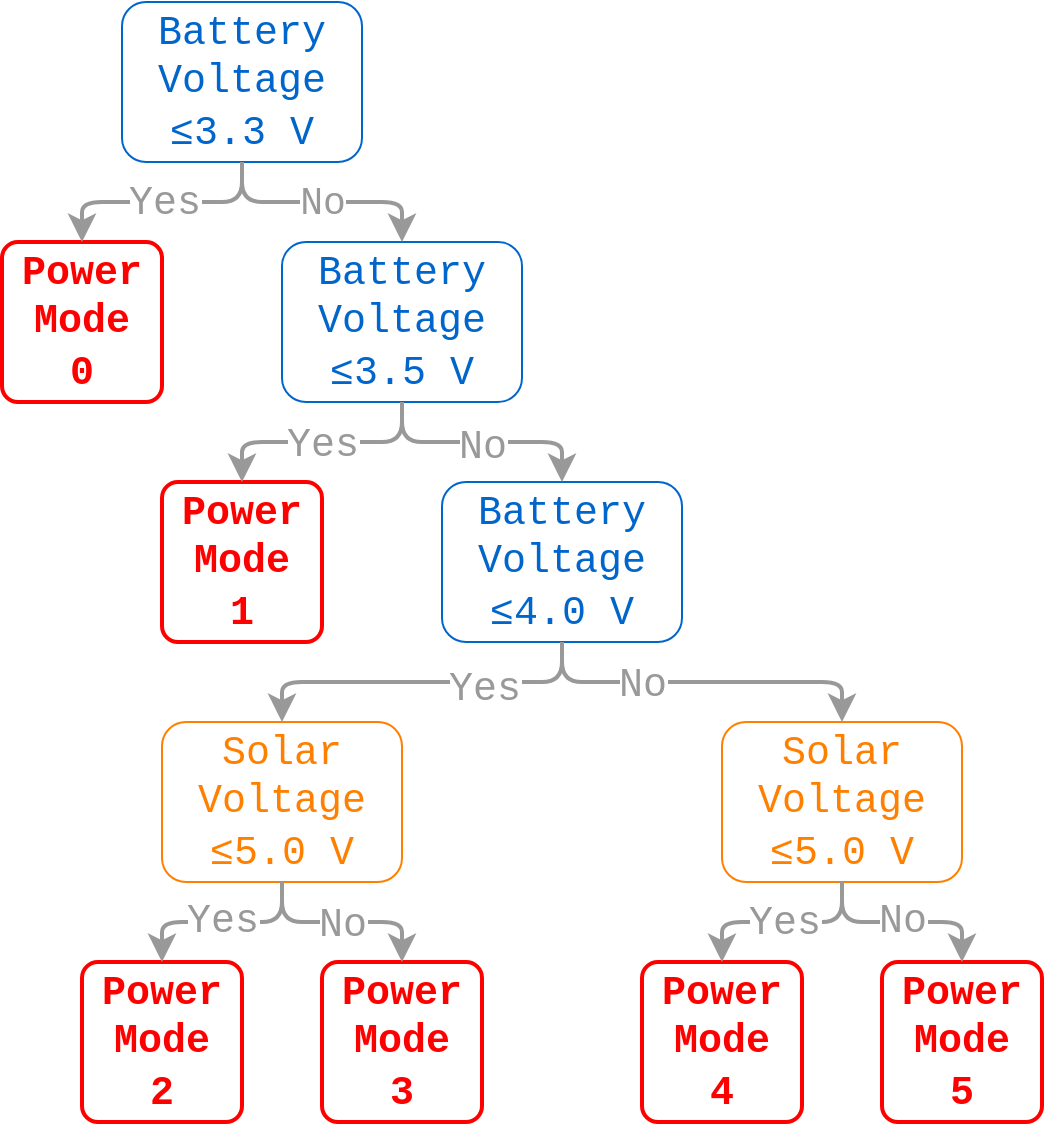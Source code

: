 <mxfile version="24.8.4">
  <diagram name="Page-1" id="YJ1gJco4E9joKAYn7xAS">
    <mxGraphModel dx="1807" dy="1155" grid="1" gridSize="10" guides="1" tooltips="1" connect="1" arrows="1" fold="1" page="1" pageScale="1" pageWidth="1169" pageHeight="827" math="0" shadow="0">
      <root>
        <mxCell id="0" />
        <mxCell id="1" parent="0" />
        <mxCell id="ZzBclUYQci2NFeaBZxFk-1" value="&lt;font color=&quot;#0066cc&quot; face=&quot;Courier New&quot; style=&quot;font-size: 20px;&quot;&gt;Battery Voltage&lt;br&gt;&lt;/font&gt;&lt;div style=&quot;font-size: 20px;&quot;&gt;&lt;font color=&quot;#0066cc&quot; style=&quot;font-size: 20px;&quot;&gt;&lt;span style=&quot;background-color: initial;&quot;&gt;&lt;font style=&quot;font-size: 20px;&quot; face=&quot;Courier New&quot;&gt;≤&lt;/font&gt;&lt;/span&gt;&lt;font face=&quot;Courier New&quot; style=&quot;font-size: 20px;&quot;&gt;3.3 V&lt;/font&gt;&lt;/font&gt;&lt;/div&gt;" style="rounded=1;whiteSpace=wrap;html=1;strokeColor=#0066CC;" parent="1" vertex="1">
          <mxGeometry x="140" y="40" width="120" height="80" as="geometry" />
        </mxCell>
        <mxCell id="ZzBclUYQci2NFeaBZxFk-15" value="&lt;font color=&quot;#ff0000&quot; face=&quot;Courier New&quot; style=&quot;font-size: 20px;&quot;&gt;&lt;b&gt;Power&lt;/b&gt;&lt;/font&gt;&lt;div&gt;&lt;span style=&quot;font-size: 20px; font-family: &amp;quot;Courier New&amp;quot;; background-color: initial;&quot;&gt;&lt;b&gt;&lt;font color=&quot;#ff0000&quot;&gt;Mode&lt;/font&gt;&lt;/b&gt;&lt;/span&gt;&lt;div style=&quot;font-size: 20px;&quot;&gt;&lt;font face=&quot;Courier New&quot; color=&quot;#ff0000&quot;&gt;&lt;b&gt;0&lt;/b&gt;&lt;/font&gt;&lt;/div&gt;&lt;/div&gt;" style="whiteSpace=wrap;html=1;aspect=fixed;rounded=1;arcSize=10;strokeColor=#FF0000;strokeWidth=2;" parent="1" vertex="1">
          <mxGeometry x="80" y="160" width="80" height="80" as="geometry" />
        </mxCell>
        <mxCell id="ZzBclUYQci2NFeaBZxFk-16" value="&lt;font color=&quot;#ff0000&quot; face=&quot;Courier New&quot; style=&quot;font-size: 20px;&quot;&gt;&lt;b&gt;Power&lt;/b&gt;&lt;/font&gt;&lt;div&gt;&lt;span style=&quot;font-size: 20px; font-family: &amp;quot;Courier New&amp;quot;; background-color: initial;&quot;&gt;&lt;b&gt;&lt;font color=&quot;#ff0000&quot;&gt;Mode&lt;/font&gt;&lt;/b&gt;&lt;/span&gt;&lt;div style=&quot;font-size: 20px;&quot;&gt;&lt;font face=&quot;Courier New&quot; color=&quot;#ff0000&quot;&gt;&lt;b&gt;1&lt;/b&gt;&lt;/font&gt;&lt;/div&gt;&lt;/div&gt;" style="whiteSpace=wrap;html=1;aspect=fixed;rounded=1;arcSize=10;strokeColor=#FF0000;strokeWidth=2;" parent="1" vertex="1">
          <mxGeometry x="160" y="280" width="80" height="80" as="geometry" />
        </mxCell>
        <mxCell id="ZzBclUYQci2NFeaBZxFk-17" value="&lt;font color=&quot;#0066cc&quot; face=&quot;Courier New&quot; style=&quot;font-size: 20px;&quot;&gt;Battery Voltage&lt;br&gt;&lt;/font&gt;&lt;div style=&quot;font-size: 20px;&quot;&gt;&lt;font color=&quot;#0066cc&quot; style=&quot;font-size: 20px;&quot;&gt;&lt;span style=&quot;background-color: initial;&quot;&gt;&lt;font style=&quot;font-size: 20px;&quot; face=&quot;Courier New&quot;&gt;≤&lt;/font&gt;&lt;/span&gt;&lt;font face=&quot;Courier New&quot; style=&quot;font-size: 20px;&quot;&gt;3.5 V&lt;/font&gt;&lt;/font&gt;&lt;/div&gt;" style="rounded=1;whiteSpace=wrap;html=1;strokeColor=#0066CC;" parent="1" vertex="1">
          <mxGeometry x="220" y="160" width="120" height="80" as="geometry" />
        </mxCell>
        <mxCell id="ZzBclUYQci2NFeaBZxFk-18" value="&lt;font color=&quot;#0066cc&quot; face=&quot;Courier New&quot; style=&quot;font-size: 20px;&quot;&gt;Battery Voltage&lt;br&gt;&lt;/font&gt;&lt;div style=&quot;font-size: 20px;&quot;&gt;&lt;font color=&quot;#0066cc&quot; style=&quot;font-size: 20px;&quot;&gt;&lt;span style=&quot;background-color: initial;&quot;&gt;&lt;font style=&quot;font-size: 20px;&quot; face=&quot;Courier New&quot;&gt;≤&lt;/font&gt;&lt;/span&gt;&lt;font face=&quot;Courier New&quot; style=&quot;font-size: 20px;&quot;&gt;4.0 V&lt;/font&gt;&lt;/font&gt;&lt;/div&gt;" style="rounded=1;whiteSpace=wrap;html=1;strokeColor=#0066CC;" parent="1" vertex="1">
          <mxGeometry x="300" y="280" width="120" height="80" as="geometry" />
        </mxCell>
        <mxCell id="ZzBclUYQci2NFeaBZxFk-19" value="&lt;font color=&quot;#ff8000&quot; face=&quot;Courier New&quot; style=&quot;font-size: 20px;&quot;&gt;Solar Voltage&lt;br&gt;&lt;/font&gt;&lt;div style=&quot;font-size: 20px;&quot;&gt;&lt;font color=&quot;#ff8000&quot; style=&quot;font-size: 20px;&quot;&gt;&lt;span style=&quot;background-color: initial;&quot;&gt;&lt;font style=&quot;font-size: 20px;&quot; face=&quot;Courier New&quot;&gt;≤5.0&lt;/font&gt;&lt;/span&gt;&lt;font face=&quot;Courier New&quot; style=&quot;font-size: 20px;&quot;&gt;&amp;nbsp;V&lt;/font&gt;&lt;/font&gt;&lt;/div&gt;" style="rounded=1;whiteSpace=wrap;html=1;strokeColor=#FF8000;" parent="1" vertex="1">
          <mxGeometry x="160" y="400" width="120" height="80" as="geometry" />
        </mxCell>
        <mxCell id="ZzBclUYQci2NFeaBZxFk-20" value="&lt;font color=&quot;#ff8000&quot; face=&quot;Courier New&quot; style=&quot;font-size: 20px;&quot;&gt;Solar Voltage&lt;br&gt;&lt;/font&gt;&lt;div style=&quot;font-size: 20px;&quot;&gt;&lt;font color=&quot;#ff8000&quot; style=&quot;font-size: 20px;&quot;&gt;&lt;span style=&quot;background-color: initial;&quot;&gt;&lt;font style=&quot;font-size: 20px;&quot; face=&quot;Courier New&quot;&gt;≤5&lt;/font&gt;&lt;/span&gt;&lt;font face=&quot;Courier New&quot; style=&quot;font-size: 20px;&quot;&gt;.0 V&lt;/font&gt;&lt;/font&gt;&lt;/div&gt;" style="rounded=1;whiteSpace=wrap;html=1;strokeColor=#FF8000;" parent="1" vertex="1">
          <mxGeometry x="440" y="400" width="120" height="80" as="geometry" />
        </mxCell>
        <mxCell id="ZzBclUYQci2NFeaBZxFk-21" value="&lt;font color=&quot;#ff0000&quot; face=&quot;Courier New&quot; style=&quot;font-size: 20px;&quot;&gt;&lt;b&gt;Power&lt;/b&gt;&lt;/font&gt;&lt;div&gt;&lt;span style=&quot;font-size: 20px; font-family: &amp;quot;Courier New&amp;quot;; background-color: initial;&quot;&gt;&lt;b&gt;&lt;font color=&quot;#ff0000&quot;&gt;Mode&lt;/font&gt;&lt;/b&gt;&lt;/span&gt;&lt;div style=&quot;font-size: 20px;&quot;&gt;&lt;font face=&quot;Courier New&quot; color=&quot;#ff0000&quot;&gt;&lt;b&gt;2&lt;/b&gt;&lt;/font&gt;&lt;/div&gt;&lt;/div&gt;" style="whiteSpace=wrap;html=1;aspect=fixed;rounded=1;arcSize=10;strokeColor=#FF0000;strokeWidth=2;" parent="1" vertex="1">
          <mxGeometry x="120" y="520" width="80" height="80" as="geometry" />
        </mxCell>
        <mxCell id="ZzBclUYQci2NFeaBZxFk-22" value="&lt;font color=&quot;#ff0000&quot; face=&quot;Courier New&quot; style=&quot;font-size: 20px;&quot;&gt;&lt;b&gt;Power&lt;/b&gt;&lt;/font&gt;&lt;div&gt;&lt;span style=&quot;font-size: 20px; font-family: &amp;quot;Courier New&amp;quot;; background-color: initial;&quot;&gt;&lt;b&gt;&lt;font color=&quot;#ff0000&quot;&gt;Mode&lt;/font&gt;&lt;/b&gt;&lt;/span&gt;&lt;div style=&quot;font-size: 20px;&quot;&gt;&lt;font face=&quot;Courier New&quot; color=&quot;#ff0000&quot;&gt;&lt;b&gt;3&lt;/b&gt;&lt;/font&gt;&lt;/div&gt;&lt;/div&gt;" style="whiteSpace=wrap;html=1;aspect=fixed;rounded=1;arcSize=10;strokeColor=#FF0000;strokeWidth=2;" parent="1" vertex="1">
          <mxGeometry x="240" y="520" width="80" height="80" as="geometry" />
        </mxCell>
        <mxCell id="ZzBclUYQci2NFeaBZxFk-23" value="&lt;font color=&quot;#ff0000&quot; face=&quot;Courier New&quot; style=&quot;font-size: 20px;&quot;&gt;&lt;b&gt;Power&lt;/b&gt;&lt;/font&gt;&lt;div&gt;&lt;span style=&quot;font-size: 20px; font-family: &amp;quot;Courier New&amp;quot;; background-color: initial;&quot;&gt;&lt;b&gt;&lt;font color=&quot;#ff0000&quot;&gt;Mode&lt;/font&gt;&lt;/b&gt;&lt;/span&gt;&lt;div style=&quot;font-size: 20px;&quot;&gt;&lt;font color=&quot;#ff0000&quot; face=&quot;Courier New&quot; style=&quot;font-size: 20px;&quot;&gt;&lt;b&gt;4&lt;/b&gt;&lt;/font&gt;&lt;/div&gt;&lt;/div&gt;" style="whiteSpace=wrap;html=1;aspect=fixed;rounded=1;arcSize=10;strokeColor=#FF0000;strokeWidth=2;" parent="1" vertex="1">
          <mxGeometry x="400" y="520" width="80" height="80" as="geometry" />
        </mxCell>
        <mxCell id="ZzBclUYQci2NFeaBZxFk-24" value="&lt;font color=&quot;#ff0000&quot; face=&quot;Courier New&quot; style=&quot;font-size: 20px;&quot;&gt;&lt;b&gt;Power&lt;/b&gt;&lt;/font&gt;&lt;div&gt;&lt;span style=&quot;font-size: 20px; font-family: &amp;quot;Courier New&amp;quot;; background-color: initial;&quot;&gt;&lt;b&gt;&lt;font color=&quot;#ff0000&quot;&gt;Mode&lt;/font&gt;&lt;/b&gt;&lt;/span&gt;&lt;div style=&quot;font-size: 20px;&quot;&gt;&lt;font face=&quot;Courier New&quot; color=&quot;#ff0000&quot;&gt;&lt;b&gt;5&lt;/b&gt;&lt;/font&gt;&lt;/div&gt;&lt;/div&gt;" style="whiteSpace=wrap;html=1;aspect=fixed;rounded=1;arcSize=10;strokeColor=#FF0000;strokeWidth=2;" parent="1" vertex="1">
          <mxGeometry x="520" y="520" width="80" height="80" as="geometry" />
        </mxCell>
        <mxCell id="ZzBclUYQci2NFeaBZxFk-25" value="" style="edgeStyle=elbowEdgeStyle;elbow=vertical;endArrow=classic;html=1;curved=0;rounded=1;endSize=8;startSize=8;exitX=0.5;exitY=1;exitDx=0;exitDy=0;entryX=0.5;entryY=0;entryDx=0;entryDy=0;strokeColor=#999999;strokeWidth=2;" parent="1" source="ZzBclUYQci2NFeaBZxFk-1" target="ZzBclUYQci2NFeaBZxFk-15" edge="1">
          <mxGeometry width="50" height="50" relative="1" as="geometry">
            <mxPoint x="900" y="400" as="sourcePoint" />
            <mxPoint x="950" y="350" as="targetPoint" />
            <Array as="points">
              <mxPoint x="160" y="140" />
            </Array>
          </mxGeometry>
        </mxCell>
        <mxCell id="ZzBclUYQci2NFeaBZxFk-36" value="&lt;font color=&quot;#999999&quot; style=&quot;font-size: 20px;&quot; face=&quot;Courier New&quot;&gt;Yes&lt;/font&gt;" style="edgeLabel;html=1;align=center;verticalAlign=middle;resizable=0;points=[];" parent="ZzBclUYQci2NFeaBZxFk-25" vertex="1" connectable="0">
          <mxGeometry x="-0.371" relative="1" as="geometry">
            <mxPoint x="-22" as="offset" />
          </mxGeometry>
        </mxCell>
        <mxCell id="ZzBclUYQci2NFeaBZxFk-26" value="" style="edgeStyle=elbowEdgeStyle;elbow=vertical;endArrow=classic;html=1;curved=0;rounded=1;endSize=8;startSize=8;exitX=0.5;exitY=1;exitDx=0;exitDy=0;entryX=0.5;entryY=0;entryDx=0;entryDy=0;strokeColor=#999999;strokeWidth=2;" parent="1" source="ZzBclUYQci2NFeaBZxFk-1" target="ZzBclUYQci2NFeaBZxFk-17" edge="1">
          <mxGeometry width="50" height="50" relative="1" as="geometry">
            <mxPoint x="210" y="130" as="sourcePoint" />
            <mxPoint x="130" y="170" as="targetPoint" />
          </mxGeometry>
        </mxCell>
        <mxCell id="ZzBclUYQci2NFeaBZxFk-37" value="&lt;font color=&quot;#999999&quot; face=&quot;Courier New&quot; style=&quot;font-size: 19px;&quot;&gt;No&lt;/font&gt;" style="edgeLabel;html=1;align=center;verticalAlign=middle;resizable=0;points=[];" parent="ZzBclUYQci2NFeaBZxFk-26" vertex="1" connectable="0">
          <mxGeometry x="0.474" y="-1" relative="1" as="geometry">
            <mxPoint x="-29" as="offset" />
          </mxGeometry>
        </mxCell>
        <mxCell id="ZzBclUYQci2NFeaBZxFk-27" value="" style="edgeStyle=elbowEdgeStyle;elbow=vertical;endArrow=classic;html=1;curved=0;rounded=1;endSize=8;startSize=8;exitX=0.5;exitY=1;exitDx=0;exitDy=0;entryX=0.5;entryY=0;entryDx=0;entryDy=0;strokeColor=#999999;strokeWidth=2;" parent="1" source="ZzBclUYQci2NFeaBZxFk-17" target="ZzBclUYQci2NFeaBZxFk-16" edge="1">
          <mxGeometry width="50" height="50" relative="1" as="geometry">
            <mxPoint x="210" y="130" as="sourcePoint" />
            <mxPoint x="290" y="170" as="targetPoint" />
          </mxGeometry>
        </mxCell>
        <mxCell id="ZzBclUYQci2NFeaBZxFk-38" value="&lt;font color=&quot;#999999&quot; face=&quot;Courier New&quot; style=&quot;font-size: 20px;&quot;&gt;Yes&lt;/font&gt;" style="edgeLabel;html=1;align=center;verticalAlign=middle;resizable=0;points=[];" parent="ZzBclUYQci2NFeaBZxFk-27" vertex="1" connectable="0">
          <mxGeometry x="-0.235" y="1" relative="1" as="geometry">
            <mxPoint x="-14" as="offset" />
          </mxGeometry>
        </mxCell>
        <mxCell id="ZzBclUYQci2NFeaBZxFk-28" value="" style="edgeStyle=elbowEdgeStyle;elbow=vertical;endArrow=classic;html=1;curved=0;rounded=1;endSize=8;startSize=8;exitX=0.5;exitY=1;exitDx=0;exitDy=0;entryX=0.5;entryY=0;entryDx=0;entryDy=0;strokeColor=#999999;strokeWidth=2;" parent="1" source="ZzBclUYQci2NFeaBZxFk-17" target="ZzBclUYQci2NFeaBZxFk-18" edge="1">
          <mxGeometry width="50" height="50" relative="1" as="geometry">
            <mxPoint x="220" y="140" as="sourcePoint" />
            <mxPoint x="300" y="180" as="targetPoint" />
          </mxGeometry>
        </mxCell>
        <mxCell id="ZzBclUYQci2NFeaBZxFk-39" value="&lt;font face=&quot;Courier New&quot; style=&quot;font-size: 20px;&quot; color=&quot;#999999&quot;&gt;No&lt;/font&gt;" style="edgeLabel;html=1;align=center;verticalAlign=middle;resizable=0;points=[];" parent="ZzBclUYQci2NFeaBZxFk-28" vertex="1" connectable="0">
          <mxGeometry x="-0.104" y="-2" relative="1" as="geometry">
            <mxPoint x="6" as="offset" />
          </mxGeometry>
        </mxCell>
        <mxCell id="ZzBclUYQci2NFeaBZxFk-29" value="" style="edgeStyle=elbowEdgeStyle;elbow=vertical;endArrow=classic;html=1;curved=0;rounded=1;endSize=8;startSize=8;exitX=0.5;exitY=1;exitDx=0;exitDy=0;entryX=0.5;entryY=0;entryDx=0;entryDy=0;strokeColor=#999999;strokeWidth=2;" parent="1" source="ZzBclUYQci2NFeaBZxFk-18" target="ZzBclUYQci2NFeaBZxFk-19" edge="1">
          <mxGeometry width="50" height="50" relative="1" as="geometry">
            <mxPoint x="350" y="360" as="sourcePoint" />
            <mxPoint x="270" y="400" as="targetPoint" />
          </mxGeometry>
        </mxCell>
        <mxCell id="ZzBclUYQci2NFeaBZxFk-40" value="&lt;font style=&quot;font-size: 20px;&quot; face=&quot;Courier New&quot; color=&quot;#999999&quot;&gt;Yes&lt;/font&gt;" style="edgeLabel;html=1;align=center;verticalAlign=middle;resizable=0;points=[];" parent="ZzBclUYQci2NFeaBZxFk-29" vertex="1" connectable="0">
          <mxGeometry x="-0.072" y="3" relative="1" as="geometry">
            <mxPoint x="24" as="offset" />
          </mxGeometry>
        </mxCell>
        <mxCell id="ZzBclUYQci2NFeaBZxFk-30" value="" style="edgeStyle=elbowEdgeStyle;elbow=vertical;endArrow=classic;html=1;curved=0;rounded=1;endSize=8;startSize=8;exitX=0.5;exitY=1;exitDx=0;exitDy=0;entryX=0.5;entryY=0;entryDx=0;entryDy=0;strokeColor=#999999;strokeWidth=2;" parent="1" source="ZzBclUYQci2NFeaBZxFk-18" target="ZzBclUYQci2NFeaBZxFk-20" edge="1">
          <mxGeometry width="50" height="50" relative="1" as="geometry">
            <mxPoint x="300" y="260" as="sourcePoint" />
            <mxPoint x="220" y="300" as="targetPoint" />
          </mxGeometry>
        </mxCell>
        <mxCell id="ZzBclUYQci2NFeaBZxFk-41" value="&lt;font style=&quot;font-size: 20px;&quot; face=&quot;Courier New&quot; color=&quot;#999999&quot;&gt;No&lt;/font&gt;" style="edgeLabel;html=1;align=center;verticalAlign=middle;resizable=0;points=[];" parent="ZzBclUYQci2NFeaBZxFk-30" vertex="1" connectable="0">
          <mxGeometry x="-0.1" y="-1" relative="1" as="geometry">
            <mxPoint x="-21" as="offset" />
          </mxGeometry>
        </mxCell>
        <mxCell id="ZzBclUYQci2NFeaBZxFk-31" value="" style="edgeStyle=elbowEdgeStyle;elbow=vertical;endArrow=classic;html=1;curved=0;rounded=1;endSize=8;startSize=8;exitX=0.5;exitY=1;exitDx=0;exitDy=0;entryX=0.5;entryY=0;entryDx=0;entryDy=0;strokeColor=#999999;strokeWidth=2;" parent="1" source="ZzBclUYQci2NFeaBZxFk-20" target="ZzBclUYQci2NFeaBZxFk-23" edge="1">
          <mxGeometry width="50" height="50" relative="1" as="geometry">
            <mxPoint x="510" y="480" as="sourcePoint" />
            <mxPoint x="650" y="520" as="targetPoint" />
          </mxGeometry>
        </mxCell>
        <mxCell id="ZzBclUYQci2NFeaBZxFk-44" value="&lt;font face=&quot;Courier New&quot; style=&quot;font-size: 20px;&quot; color=&quot;#999999&quot;&gt;Yes&lt;/font&gt;" style="edgeLabel;html=1;align=center;verticalAlign=middle;resizable=0;points=[];" parent="ZzBclUYQci2NFeaBZxFk-31" vertex="1" connectable="0">
          <mxGeometry x="0.27" y="1" relative="1" as="geometry">
            <mxPoint x="14" y="-1" as="offset" />
          </mxGeometry>
        </mxCell>
        <mxCell id="ZzBclUYQci2NFeaBZxFk-32" value="" style="edgeStyle=elbowEdgeStyle;elbow=vertical;endArrow=classic;html=1;curved=0;rounded=1;endSize=8;startSize=8;exitX=0.5;exitY=1;exitDx=0;exitDy=0;entryX=0.5;entryY=0;entryDx=0;entryDy=0;strokeColor=#999999;strokeWidth=2;" parent="1" source="ZzBclUYQci2NFeaBZxFk-20" target="ZzBclUYQci2NFeaBZxFk-24" edge="1">
          <mxGeometry width="50" height="50" relative="1" as="geometry">
            <mxPoint x="510" y="490" as="sourcePoint" />
            <mxPoint x="570" y="530" as="targetPoint" />
            <Array as="points">
              <mxPoint x="540" y="500" />
            </Array>
          </mxGeometry>
        </mxCell>
        <mxCell id="ZzBclUYQci2NFeaBZxFk-45" value="&lt;font color=&quot;#999999&quot; style=&quot;font-size: 20px;&quot; face=&quot;Courier New&quot;&gt;No&lt;/font&gt;" style="edgeLabel;html=1;align=center;verticalAlign=middle;resizable=0;points=[];" parent="ZzBclUYQci2NFeaBZxFk-32" vertex="1" connectable="0">
          <mxGeometry x="-0.201" y="1" relative="1" as="geometry">
            <mxPoint x="10" as="offset" />
          </mxGeometry>
        </mxCell>
        <mxCell id="ZzBclUYQci2NFeaBZxFk-33" value="" style="edgeStyle=elbowEdgeStyle;elbow=vertical;endArrow=classic;html=1;curved=0;rounded=1;endSize=8;startSize=8;entryX=0.5;entryY=0;entryDx=0;entryDy=0;exitX=0.5;exitY=1;exitDx=0;exitDy=0;strokeColor=#999999;strokeWidth=2;" parent="1" source="ZzBclUYQci2NFeaBZxFk-19" target="ZzBclUYQci2NFeaBZxFk-21" edge="1">
          <mxGeometry width="50" height="50" relative="1" as="geometry">
            <mxPoint x="220" y="490" as="sourcePoint" />
            <mxPoint x="150" y="520" as="targetPoint" />
          </mxGeometry>
        </mxCell>
        <mxCell id="ZzBclUYQci2NFeaBZxFk-42" value="&lt;font color=&quot;#999999&quot; style=&quot;font-size: 20px;&quot; face=&quot;Courier New&quot;&gt;Yes&lt;/font&gt;" style="edgeLabel;html=1;align=center;verticalAlign=middle;resizable=0;points=[];" parent="ZzBclUYQci2NFeaBZxFk-33" vertex="1" connectable="0">
          <mxGeometry x="-0.203" y="-1" relative="1" as="geometry">
            <mxPoint x="-10" as="offset" />
          </mxGeometry>
        </mxCell>
        <mxCell id="ZzBclUYQci2NFeaBZxFk-34" value="" style="edgeStyle=elbowEdgeStyle;elbow=vertical;endArrow=classic;html=1;curved=0;rounded=1;endSize=8;startSize=8;entryX=0.5;entryY=0;entryDx=0;entryDy=0;exitX=0.5;exitY=1;exitDx=0;exitDy=0;strokeColor=#999999;strokeWidth=2;" parent="1" source="ZzBclUYQci2NFeaBZxFk-19" target="ZzBclUYQci2NFeaBZxFk-22" edge="1">
          <mxGeometry width="50" height="50" relative="1" as="geometry">
            <mxPoint x="230" y="490" as="sourcePoint" />
            <mxPoint x="170" y="530" as="targetPoint" />
          </mxGeometry>
        </mxCell>
        <mxCell id="ZzBclUYQci2NFeaBZxFk-43" value="&lt;font face=&quot;Courier New&quot; style=&quot;font-size: 20px;&quot; color=&quot;#999999&quot;&gt;No&lt;/font&gt;" style="edgeLabel;html=1;align=center;verticalAlign=middle;resizable=0;points=[];" parent="ZzBclUYQci2NFeaBZxFk-34" vertex="1" connectable="0">
          <mxGeometry x="0.305" y="-1" relative="1" as="geometry">
            <mxPoint x="-16" as="offset" />
          </mxGeometry>
        </mxCell>
      </root>
    </mxGraphModel>
  </diagram>
</mxfile>
